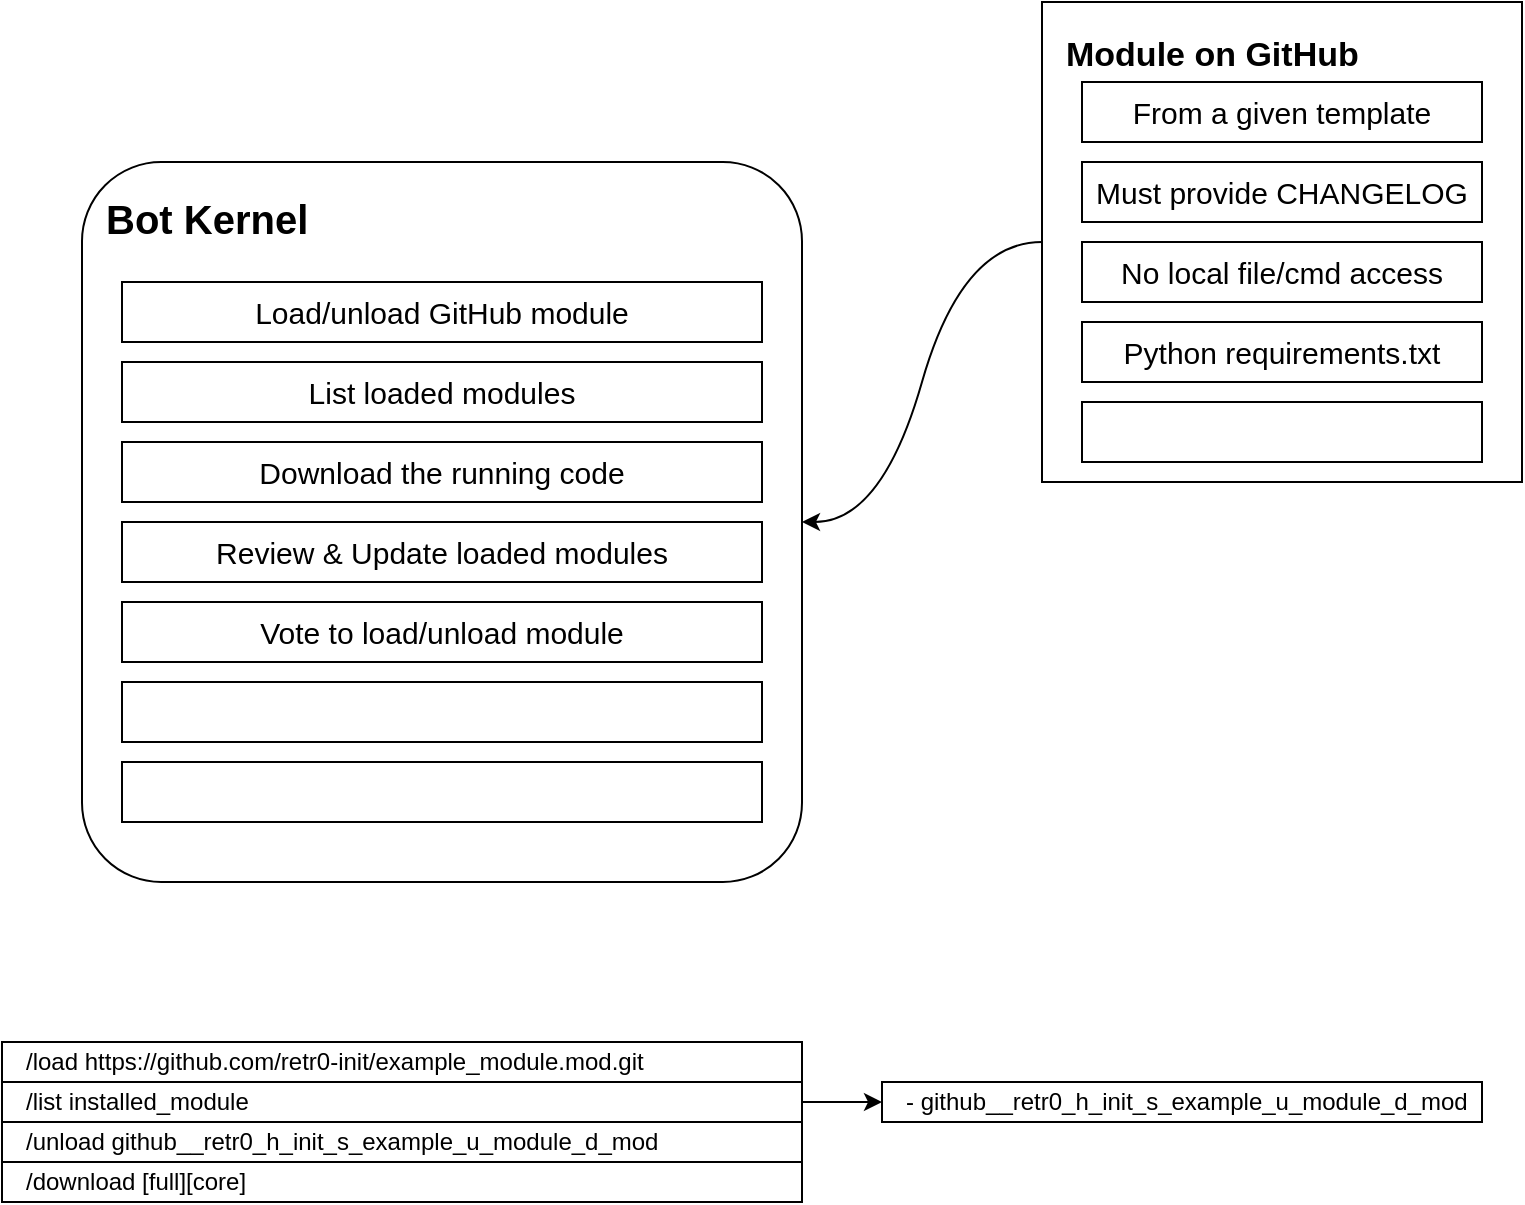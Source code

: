 <mxfile version="22.1.16" type="device">
  <diagram name="Page-1" id="mkHK0wW7ZeUWsptHOZcX">
    <mxGraphModel dx="1114" dy="848" grid="1" gridSize="10" guides="1" tooltips="1" connect="1" arrows="1" fold="1" page="1" pageScale="1" pageWidth="850" pageHeight="1100" math="0" shadow="0">
      <root>
        <mxCell id="0" />
        <mxCell id="1" parent="0" />
        <mxCell id="K100ILrr0IqUAewiloMb-1" value="&lt;div style=&quot;font-size: 20px;&quot;&gt;Bot Kernel&lt;/div&gt;" style="rounded=1;whiteSpace=wrap;html=1;align=left;verticalAlign=top;spacingLeft=10;spacingTop=10;fontSize=20;fontStyle=1;arcSize=11;" parent="1" vertex="1">
          <mxGeometry x="80" y="120" width="360" height="360" as="geometry" />
        </mxCell>
        <mxCell id="K100ILrr0IqUAewiloMb-2" value="Module on GitHub" style="whiteSpace=wrap;html=1;aspect=fixed;align=left;verticalAlign=top;spacingLeft=10;spacingTop=10;fontSize=17;fontStyle=1" parent="1" vertex="1">
          <mxGeometry x="560" y="40" width="240" height="240" as="geometry" />
        </mxCell>
        <mxCell id="K100ILrr0IqUAewiloMb-3" value="Load/unload GitHub module" style="rounded=0;whiteSpace=wrap;html=1;fontSize=15;" parent="1" vertex="1">
          <mxGeometry x="100" y="180" width="320" height="30" as="geometry" />
        </mxCell>
        <mxCell id="K100ILrr0IqUAewiloMb-4" value="List loaded modules" style="rounded=0;whiteSpace=wrap;html=1;fontSize=15;" parent="1" vertex="1">
          <mxGeometry x="100" y="220" width="320" height="30" as="geometry" />
        </mxCell>
        <mxCell id="K100ILrr0IqUAewiloMb-5" value="Review &amp;amp; Update loaded modules" style="rounded=0;whiteSpace=wrap;html=1;fontSize=15;" parent="1" vertex="1">
          <mxGeometry x="100" y="300" width="320" height="30" as="geometry" />
        </mxCell>
        <mxCell id="K100ILrr0IqUAewiloMb-6" value="Download the running code" style="rounded=0;whiteSpace=wrap;html=1;fontSize=15;" parent="1" vertex="1">
          <mxGeometry x="100" y="260" width="320" height="30" as="geometry" />
        </mxCell>
        <mxCell id="K100ILrr0IqUAewiloMb-7" value="Vote to load/unload module" style="rounded=0;whiteSpace=wrap;html=1;fontSize=15;" parent="1" vertex="1">
          <mxGeometry x="100" y="340" width="320" height="30" as="geometry" />
        </mxCell>
        <mxCell id="K100ILrr0IqUAewiloMb-8" value="" style="rounded=0;whiteSpace=wrap;html=1;fontSize=15;" parent="1" vertex="1">
          <mxGeometry x="100" y="420" width="320" height="30" as="geometry" />
        </mxCell>
        <mxCell id="K100ILrr0IqUAewiloMb-9" value="" style="rounded=0;whiteSpace=wrap;html=1;fontSize=15;" parent="1" vertex="1">
          <mxGeometry x="100" y="380" width="320" height="30" as="geometry" />
        </mxCell>
        <mxCell id="K100ILrr0IqUAewiloMb-10" value="From a given template" style="rounded=0;whiteSpace=wrap;html=1;fontSize=15;" parent="1" vertex="1">
          <mxGeometry x="580" y="80" width="200" height="30" as="geometry" />
        </mxCell>
        <mxCell id="K100ILrr0IqUAewiloMb-11" value="Must provide CHANGELOG" style="rounded=0;whiteSpace=wrap;html=1;fontSize=15;" parent="1" vertex="1">
          <mxGeometry x="580" y="120" width="200" height="30" as="geometry" />
        </mxCell>
        <mxCell id="K100ILrr0IqUAewiloMb-12" value="Python requirements.txt" style="rounded=0;whiteSpace=wrap;html=1;fontSize=15;" parent="1" vertex="1">
          <mxGeometry x="580" y="200" width="200" height="30" as="geometry" />
        </mxCell>
        <mxCell id="K100ILrr0IqUAewiloMb-13" value="No local file/cmd access" style="rounded=0;whiteSpace=wrap;html=1;fontSize=15;" parent="1" vertex="1">
          <mxGeometry x="580" y="160" width="200" height="30" as="geometry" />
        </mxCell>
        <mxCell id="K100ILrr0IqUAewiloMb-14" value="" style="rounded=0;whiteSpace=wrap;html=1;fontSize=15;" parent="1" vertex="1">
          <mxGeometry x="580" y="240" width="200" height="30" as="geometry" />
        </mxCell>
        <mxCell id="K100ILrr0IqUAewiloMb-15" value="/load https://github.com/retr0-init/example_module.mod.git" style="rounded=0;whiteSpace=wrap;html=1;align=left;spacingLeft=10;" parent="1" vertex="1">
          <mxGeometry x="40" y="560" width="400" height="20" as="geometry" />
        </mxCell>
        <mxCell id="K100ILrr0IqUAewiloMb-19" value="" style="edgeStyle=orthogonalEdgeStyle;rounded=0;orthogonalLoop=1;jettySize=auto;html=1;" parent="1" source="K100ILrr0IqUAewiloMb-16" target="K100ILrr0IqUAewiloMb-17" edge="1">
          <mxGeometry relative="1" as="geometry" />
        </mxCell>
        <mxCell id="K100ILrr0IqUAewiloMb-16" value="/list installed_module" style="rounded=0;whiteSpace=wrap;html=1;align=left;spacingLeft=10;" parent="1" vertex="1">
          <mxGeometry x="40" y="580" width="400" height="20" as="geometry" />
        </mxCell>
        <mxCell id="K100ILrr0IqUAewiloMb-17" value="- github__retr0_h_init_s_example_u_module_d_mod" style="rounded=0;whiteSpace=wrap;html=1;align=left;spacingLeft=10;" parent="1" vertex="1">
          <mxGeometry x="480" y="580" width="300" height="20" as="geometry" />
        </mxCell>
        <mxCell id="K100ILrr0IqUAewiloMb-18" value="/unload github__retr0_h_init_s_example_u_module_d_mod" style="rounded=0;whiteSpace=wrap;html=1;align=left;spacingLeft=10;" parent="1" vertex="1">
          <mxGeometry x="40" y="600" width="400" height="20" as="geometry" />
        </mxCell>
        <mxCell id="K100ILrr0IqUAewiloMb-20" value="/download [full][core]" style="rounded=0;whiteSpace=wrap;html=1;align=left;spacingLeft=10;" parent="1" vertex="1">
          <mxGeometry x="40" y="620" width="400" height="20" as="geometry" />
        </mxCell>
        <mxCell id="TuBQrjZSOpLfp8WCdEAR-1" value="" style="curved=1;endArrow=classic;html=1;rounded=0;entryX=1;entryY=0.5;entryDx=0;entryDy=0;exitX=0;exitY=0.5;exitDx=0;exitDy=0;" parent="1" source="K100ILrr0IqUAewiloMb-2" target="K100ILrr0IqUAewiloMb-1" edge="1">
          <mxGeometry width="50" height="50" relative="1" as="geometry">
            <mxPoint x="580" y="300" as="sourcePoint" />
            <mxPoint x="520" y="190" as="targetPoint" />
            <Array as="points">
              <mxPoint x="520" y="160" />
              <mxPoint x="480" y="300" />
            </Array>
          </mxGeometry>
        </mxCell>
      </root>
    </mxGraphModel>
  </diagram>
</mxfile>
